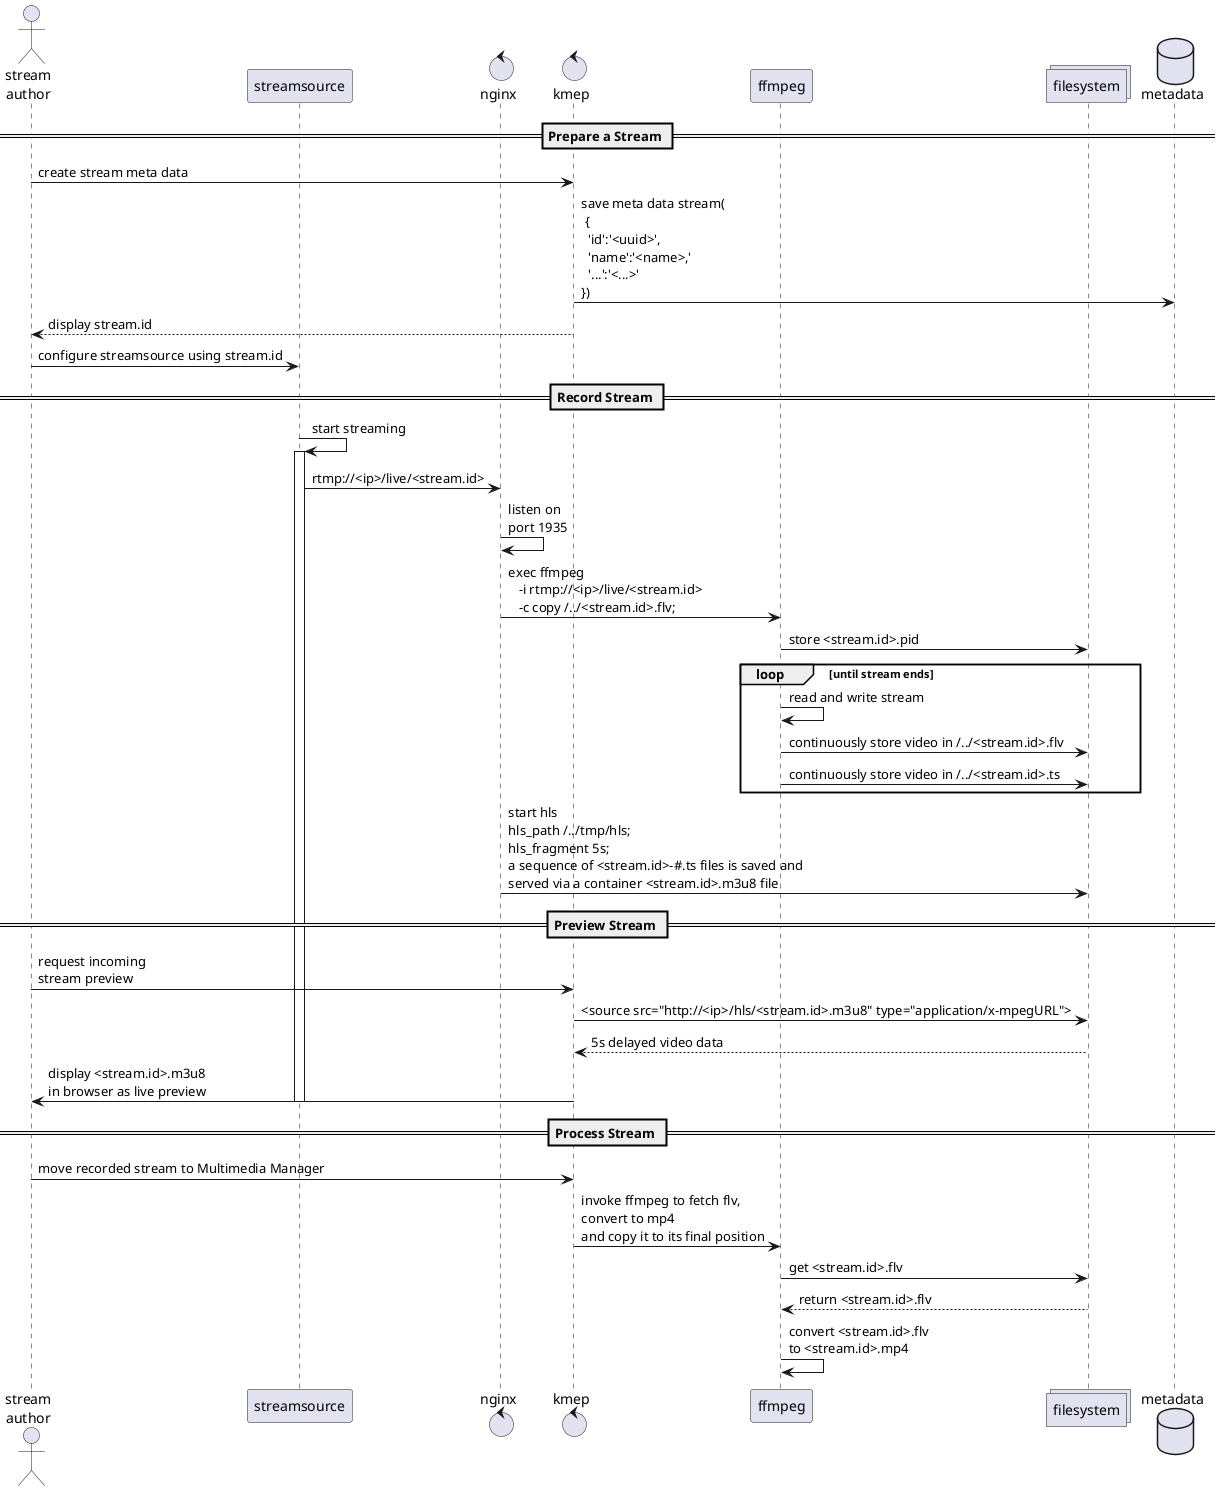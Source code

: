 @startuml Sequenz Empfang StorageFontName

actor "stream\nauthor"      as saut 

participant streamsource as ssrc 

control nginx            
control kmep 

participant ffmpeg       as ffm  
collections filesystem   as fs 


database metadata        as md 


== Prepare a Stream == 

saut -> kmep : create stream meta data
kmep -> md : save meta data stream(\n {\n  'id':'<uuid>',\n  'name':'<name>,'\n  '...':'<...>'\n})
kmep --> saut : display stream.id

saut -> ssrc : configure streamsource using stream.id

== Record Stream ==

ssrc -> ssrc : start streaming
activate ssrc


ssrc -> nginx : rtmp://<ip>/live/<stream.id>
nginx -> nginx : listen on\nport 1935

nginx -> ffm : exec ffmpeg\n   -i rtmp://<ip>/live/<stream.id>\n   -c copy /../<stream.id>.flv;

ffm -> fs : store <stream.id>.pid 

loop until stream ends 
  ffm -> ffm : read and write stream
  ffm -> fs : continuously store video in /../<stream.id>.flv
  ffm -> fs : continuously store video in /../<stream.id>.ts
end loop 

nginx -> fs : start hls \nhls_path /../tmp/hls;\nhls_fragment 5s; \na sequence of <stream.id>-#.ts files is saved and\nserved via a container <stream.id>.m3u8 file





== Preview Stream ==

saut -> kmep : request incoming\nstream preview
kmep -> fs : <source src="http://<ip>/hls/<stream.id>.m3u8" type="application/x-mpegURL">
fs --> kmep : 5s delayed video data
saut <- kmep : display <stream.id>.m3u8\nin browser as live preview

deactivate ssrc 

== Process Stream ==
saut -> kmep : move recorded stream to Multimedia Manager
kmep -> ffm : invoke ffmpeg to fetch flv,\nconvert to mp4\nand copy it to its final position
ffm -> fs : get <stream.id>.flv
ffm <-- fs : return <stream.id>.flv
ffm -> ffm : convert <stream.id>.flv\nto <stream.id>.mp4

@enduml